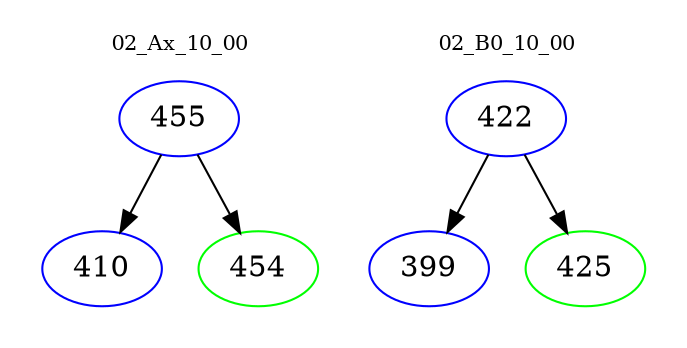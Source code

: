 digraph{
subgraph cluster_0 {
color = white
label = "02_Ax_10_00";
fontsize=10;
T0_455 [label="455", color="blue"]
T0_455 -> T0_410 [color="black"]
T0_410 [label="410", color="blue"]
T0_455 -> T0_454 [color="black"]
T0_454 [label="454", color="green"]
}
subgraph cluster_1 {
color = white
label = "02_B0_10_00";
fontsize=10;
T1_422 [label="422", color="blue"]
T1_422 -> T1_399 [color="black"]
T1_399 [label="399", color="blue"]
T1_422 -> T1_425 [color="black"]
T1_425 [label="425", color="green"]
}
}
